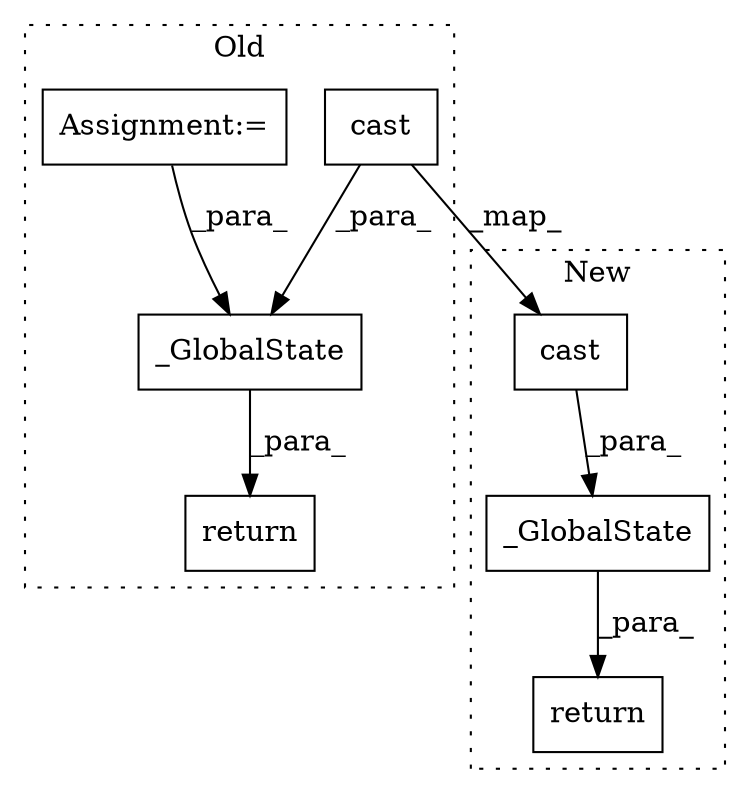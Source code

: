 digraph G {
subgraph cluster0 {
1 [label="return" a="41" s="1169" l="7" shape="box"];
4 [label="_GlobalState" a="32" s="1181,1213" l="13,1" shape="box"];
5 [label="Assignment:=" a="7" s="853" l="6" shape="box"];
6 [label="cast" a="32" s="986,1032" l="5,1" shape="box"];
label = "Old";
style="dotted";
}
subgraph cluster1 {
2 [label="_GlobalState" a="32" s="825,969" l="13,1" shape="box"];
3 [label="return" a="41" s="813" l="7" shape="box"];
7 [label="cast" a="32" s="859,905" l="5,1" shape="box"];
label = "New";
style="dotted";
}
2 -> 3 [label="_para_"];
4 -> 1 [label="_para_"];
5 -> 4 [label="_para_"];
6 -> 4 [label="_para_"];
6 -> 7 [label="_map_"];
7 -> 2 [label="_para_"];
}